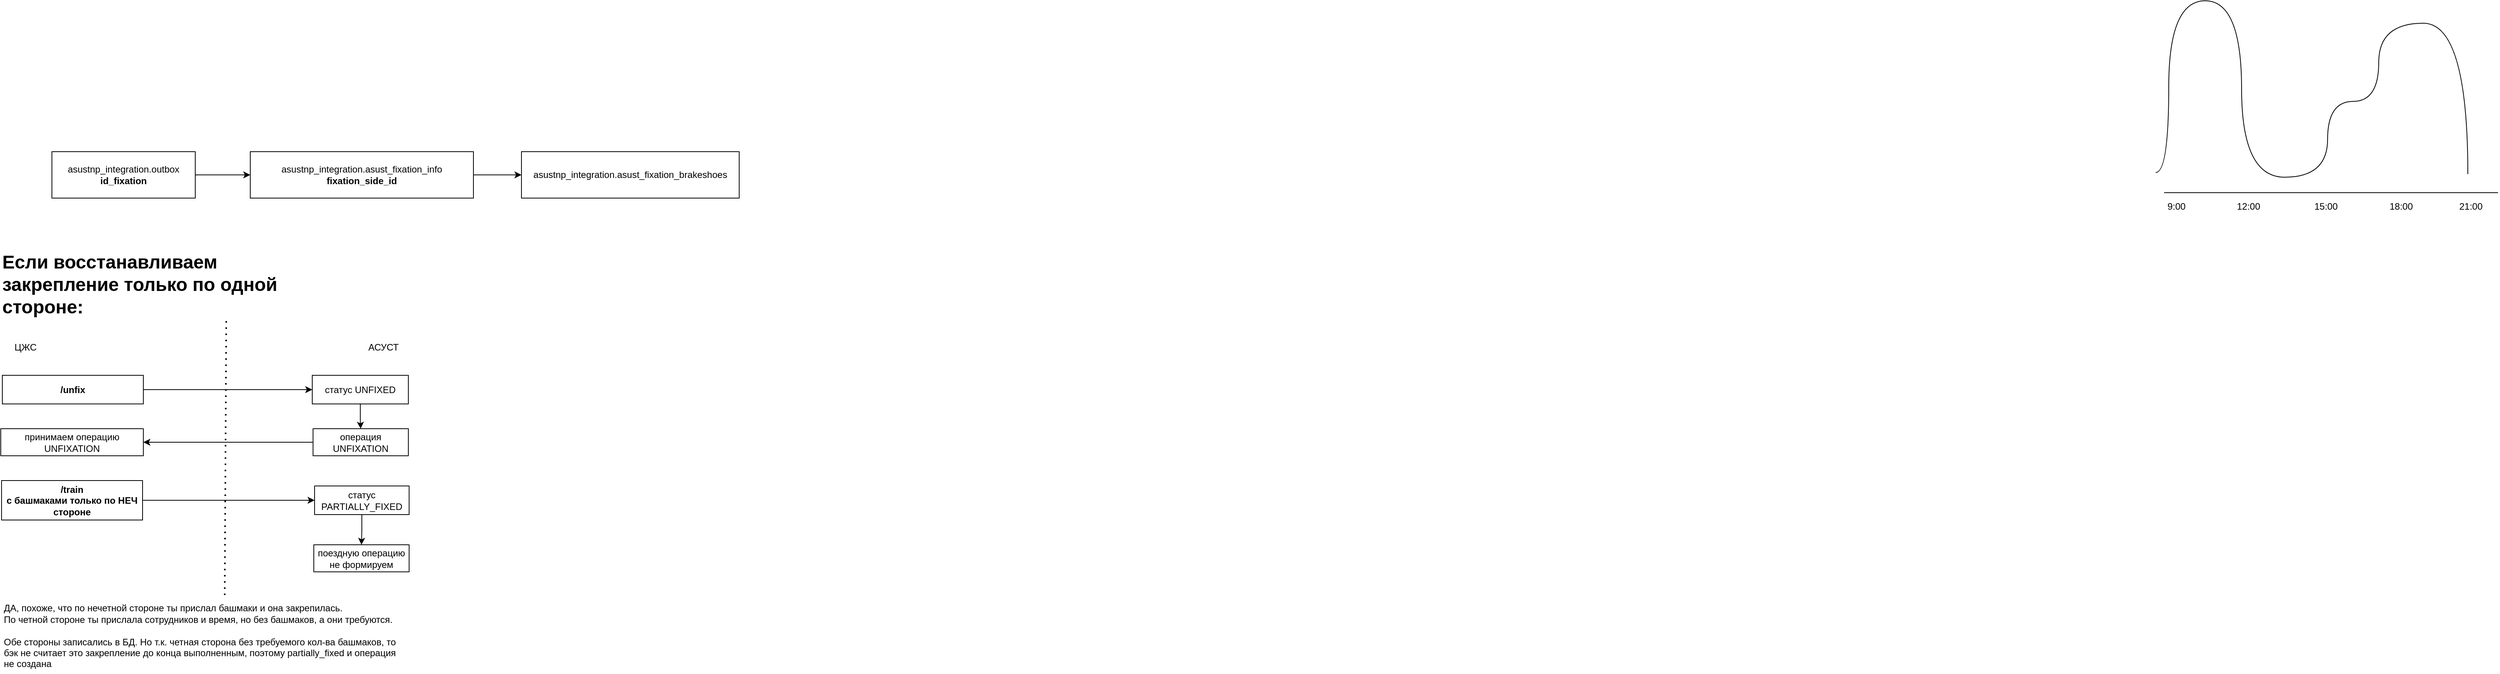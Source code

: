<mxfile border="50" scale="3" compressed="false" locked="false" version="24.8.6">
  <diagram name="Blank" id="YmL12bMKpDGza6XwsDPr">
    <mxGraphModel dx="3160" dy="1094" grid="0" gridSize="10" guides="1" tooltips="1" connect="1" arrows="1" fold="1" page="0" pageScale="1" pageWidth="827" pageHeight="1169" background="none" math="1" shadow="0">
      <root>
        <mxCell id="X5NqExCQtvZxIxQ7pmgY-0" />
        <mxCell id="1" parent="X5NqExCQtvZxIxQ7pmgY-0" />
        <mxCell id="E554dVAxD02PI6T3BY6a-4" value="" style="edgeStyle=orthogonalEdgeStyle;rounded=0;orthogonalLoop=1;jettySize=auto;html=1;" parent="1" source="E554dVAxD02PI6T3BY6a-2" target="E554dVAxD02PI6T3BY6a-3" edge="1">
          <mxGeometry relative="1" as="geometry" />
        </mxCell>
        <mxCell id="E554dVAxD02PI6T3BY6a-2" value="asustnp_integration.outbox&lt;br&gt;&lt;b&gt;id_fixation&lt;/b&gt;" style="rounded=0;whiteSpace=wrap;html=1;" parent="1" vertex="1">
          <mxGeometry x="59" y="753" width="185" height="60" as="geometry" />
        </mxCell>
        <mxCell id="E554dVAxD02PI6T3BY6a-13" value="" style="edgeStyle=orthogonalEdgeStyle;rounded=0;orthogonalLoop=1;jettySize=auto;html=1;" parent="1" source="E554dVAxD02PI6T3BY6a-3" target="E554dVAxD02PI6T3BY6a-12" edge="1">
          <mxGeometry relative="1" as="geometry" />
        </mxCell>
        <mxCell id="E554dVAxD02PI6T3BY6a-3" value="asustnp_integration.asust_fixation_info&lt;br&gt;&lt;b&gt;fixation_side_id&lt;/b&gt;" style="rounded=0;whiteSpace=wrap;html=1;" parent="1" vertex="1">
          <mxGeometry x="315" y="753" width="288" height="60" as="geometry" />
        </mxCell>
        <mxCell id="E554dVAxD02PI6T3BY6a-12" value="asustnp_integration.asust_fixation_brakeshoes" style="rounded=0;whiteSpace=wrap;html=1;" parent="1" vertex="1">
          <mxGeometry x="665" y="753" width="281" height="60" as="geometry" />
        </mxCell>
        <mxCell id="tKBNzQerC5wN-eB4aigU-8" value="" style="edgeStyle=orthogonalEdgeStyle;rounded=0;orthogonalLoop=1;jettySize=auto;html=1;" parent="1" source="tKBNzQerC5wN-eB4aigU-2" target="tKBNzQerC5wN-eB4aigU-7" edge="1">
          <mxGeometry relative="1" as="geometry" />
        </mxCell>
        <mxCell id="tKBNzQerC5wN-eB4aigU-2" value="&lt;b&gt;/unfix&lt;/b&gt;" style="rounded=0;whiteSpace=wrap;html=1;" parent="1" vertex="1">
          <mxGeometry x="-5" y="1042" width="182" height="37" as="geometry" />
        </mxCell>
        <mxCell id="tKBNzQerC5wN-eB4aigU-4" value="ЦЖС" style="text;html=1;align=center;verticalAlign=middle;whiteSpace=wrap;rounded=0;" parent="1" vertex="1">
          <mxGeometry x="-5" y="991" width="60" height="30" as="geometry" />
        </mxCell>
        <mxCell id="tKBNzQerC5wN-eB4aigU-5" value="АСУСТ" style="text;html=1;align=center;verticalAlign=middle;whiteSpace=wrap;rounded=0;" parent="1" vertex="1">
          <mxGeometry x="457" y="991" width="60" height="30" as="geometry" />
        </mxCell>
        <mxCell id="tKBNzQerC5wN-eB4aigU-13" value="" style="edgeStyle=orthogonalEdgeStyle;rounded=0;orthogonalLoop=1;jettySize=auto;html=1;" parent="1" source="tKBNzQerC5wN-eB4aigU-6" target="tKBNzQerC5wN-eB4aigU-12" edge="1">
          <mxGeometry relative="1" as="geometry" />
        </mxCell>
        <mxCell id="tKBNzQerC5wN-eB4aigU-6" value="операция UNFIXATION" style="rounded=0;whiteSpace=wrap;html=1;" parent="1" vertex="1">
          <mxGeometry x="396" y="1111" width="123" height="35" as="geometry" />
        </mxCell>
        <mxCell id="tKBNzQerC5wN-eB4aigU-9" value="" style="edgeStyle=orthogonalEdgeStyle;rounded=0;orthogonalLoop=1;jettySize=auto;html=1;" parent="1" source="tKBNzQerC5wN-eB4aigU-7" target="tKBNzQerC5wN-eB4aigU-6" edge="1">
          <mxGeometry relative="1" as="geometry" />
        </mxCell>
        <mxCell id="tKBNzQerC5wN-eB4aigU-7" value="статус UNFIXED" style="rounded=0;whiteSpace=wrap;html=1;" parent="1" vertex="1">
          <mxGeometry x="395" y="1042" width="124" height="37" as="geometry" />
        </mxCell>
        <mxCell id="tKBNzQerC5wN-eB4aigU-10" value="" style="endArrow=none;dashed=1;html=1;dashPattern=1 3;strokeWidth=2;rounded=0;" parent="1" edge="1">
          <mxGeometry width="50" height="50" relative="1" as="geometry">
            <mxPoint x="282" y="1326" as="sourcePoint" />
            <mxPoint x="284" y="972" as="targetPoint" />
          </mxGeometry>
        </mxCell>
        <mxCell id="tKBNzQerC5wN-eB4aigU-12" value="принимаем операцию UNFIXATION" style="rounded=0;whiteSpace=wrap;html=1;" parent="1" vertex="1">
          <mxGeometry x="-7" y="1111" width="184" height="35" as="geometry" />
        </mxCell>
        <mxCell id="tKBNzQerC5wN-eB4aigU-18" style="edgeStyle=orthogonalEdgeStyle;rounded=0;orthogonalLoop=1;jettySize=auto;html=1;entryX=0;entryY=0.5;entryDx=0;entryDy=0;" parent="1" source="tKBNzQerC5wN-eB4aigU-14" target="tKBNzQerC5wN-eB4aigU-16" edge="1">
          <mxGeometry relative="1" as="geometry" />
        </mxCell>
        <mxCell id="tKBNzQerC5wN-eB4aigU-14" value="&lt;b&gt;/train&lt;br&gt;с башмаками только по НЕЧ стороне&lt;/b&gt;" style="rounded=0;whiteSpace=wrap;html=1;" parent="1" vertex="1">
          <mxGeometry x="-6" y="1178" width="182" height="51" as="geometry" />
        </mxCell>
        <mxCell id="tKBNzQerC5wN-eB4aigU-15" value="поездную операцию не формируем" style="rounded=0;whiteSpace=wrap;html=1;" parent="1" vertex="1">
          <mxGeometry x="397" y="1261" width="123" height="35" as="geometry" />
        </mxCell>
        <mxCell id="tKBNzQerC5wN-eB4aigU-20" value="" style="edgeStyle=orthogonalEdgeStyle;rounded=0;orthogonalLoop=1;jettySize=auto;html=1;" parent="1" source="tKBNzQerC5wN-eB4aigU-16" target="tKBNzQerC5wN-eB4aigU-15" edge="1">
          <mxGeometry relative="1" as="geometry" />
        </mxCell>
        <mxCell id="tKBNzQerC5wN-eB4aigU-16" value="статус PARTIALLY_FIXED" style="rounded=0;whiteSpace=wrap;html=1;" parent="1" vertex="1">
          <mxGeometry x="398" y="1185" width="122" height="37" as="geometry" />
        </mxCell>
        <mxCell id="WePA6gwzuE8UTN-Zw10l-2" value="&lt;div&gt;&lt;div&gt;ДА, похоже, что по нечетной стороне ты прислал башмаки и она закрепилась.&lt;/div&gt;&lt;div&gt;По четной стороне ты прислала сотрудников и время, но без башмаков, а они требуются.&amp;nbsp;&lt;/div&gt;&lt;/div&gt;&lt;div&gt;&lt;br&gt;&lt;/div&gt;Обе стороны записались в БД. Но т.к. четная сторона без требуемого кол-ва башмаков, то бэк не считает это закрепление до конца выполненным, поэтому partially_fixed и операция не создана" style="text;html=1;align=left;verticalAlign=middle;whiteSpace=wrap;rounded=0;" parent="1" vertex="1">
          <mxGeometry x="-5" y="1330" width="520" height="97" as="geometry" />
        </mxCell>
        <mxCell id="WePA6gwzuE8UTN-Zw10l-3" value="&lt;h1 style=&quot;margin-top: 0px;&quot;&gt;Если восстанавливаем закрепление только по одной стороне:&lt;/h1&gt;" style="text;html=1;whiteSpace=wrap;overflow=hidden;rounded=0;" parent="1" vertex="1">
          <mxGeometry x="-7" y="875" width="392" height="108" as="geometry" />
        </mxCell>
        <mxCell id="ykM70H97hNXL_74F-_Kk-1" value="" style="endArrow=none;html=1;rounded=0;" edge="1" parent="1">
          <mxGeometry width="50" height="50" relative="1" as="geometry">
            <mxPoint x="2785" y="806" as="sourcePoint" />
            <mxPoint x="3216" y="806" as="targetPoint" />
          </mxGeometry>
        </mxCell>
        <mxCell id="ykM70H97hNXL_74F-_Kk-2" value="9:00" style="text;html=1;align=center;verticalAlign=middle;whiteSpace=wrap;rounded=0;" vertex="1" parent="1">
          <mxGeometry x="2771" y="809" width="60" height="30" as="geometry" />
        </mxCell>
        <mxCell id="ykM70H97hNXL_74F-_Kk-3" value="12:00" style="text;html=1;align=center;verticalAlign=middle;whiteSpace=wrap;rounded=0;" vertex="1" parent="1">
          <mxGeometry x="2864" y="809" width="60" height="30" as="geometry" />
        </mxCell>
        <mxCell id="ykM70H97hNXL_74F-_Kk-4" value="15:00" style="text;html=1;align=center;verticalAlign=middle;whiteSpace=wrap;rounded=0;" vertex="1" parent="1">
          <mxGeometry x="2964" y="809" width="60" height="30" as="geometry" />
        </mxCell>
        <mxCell id="ykM70H97hNXL_74F-_Kk-5" value="18:00" style="text;html=1;align=center;verticalAlign=middle;whiteSpace=wrap;rounded=0;" vertex="1" parent="1">
          <mxGeometry x="3061" y="809" width="60" height="30" as="geometry" />
        </mxCell>
        <mxCell id="ykM70H97hNXL_74F-_Kk-6" value="21:00" style="text;html=1;align=center;verticalAlign=middle;whiteSpace=wrap;rounded=0;" vertex="1" parent="1">
          <mxGeometry x="3151" y="809" width="60" height="30" as="geometry" />
        </mxCell>
        <mxCell id="ykM70H97hNXL_74F-_Kk-8" value="" style="endArrow=none;html=1;rounded=0;edgeStyle=orthogonalEdgeStyle;curved=1;" edge="1" parent="1">
          <mxGeometry width="50" height="50" relative="1" as="geometry">
            <mxPoint x="2774" y="780" as="sourcePoint" />
            <mxPoint x="3177" y="782" as="targetPoint" />
            <Array as="points">
              <mxPoint x="2791" y="780" />
              <mxPoint x="2791" y="558" />
              <mxPoint x="2885" y="558" />
              <mxPoint x="2885" y="786" />
              <mxPoint x="2996" y="786" />
              <mxPoint x="2996" y="688" />
              <mxPoint x="3062" y="688" />
              <mxPoint x="3062" y="587" />
              <mxPoint x="3177" y="587" />
            </Array>
          </mxGeometry>
        </mxCell>
      </root>
    </mxGraphModel>
  </diagram>
</mxfile>
